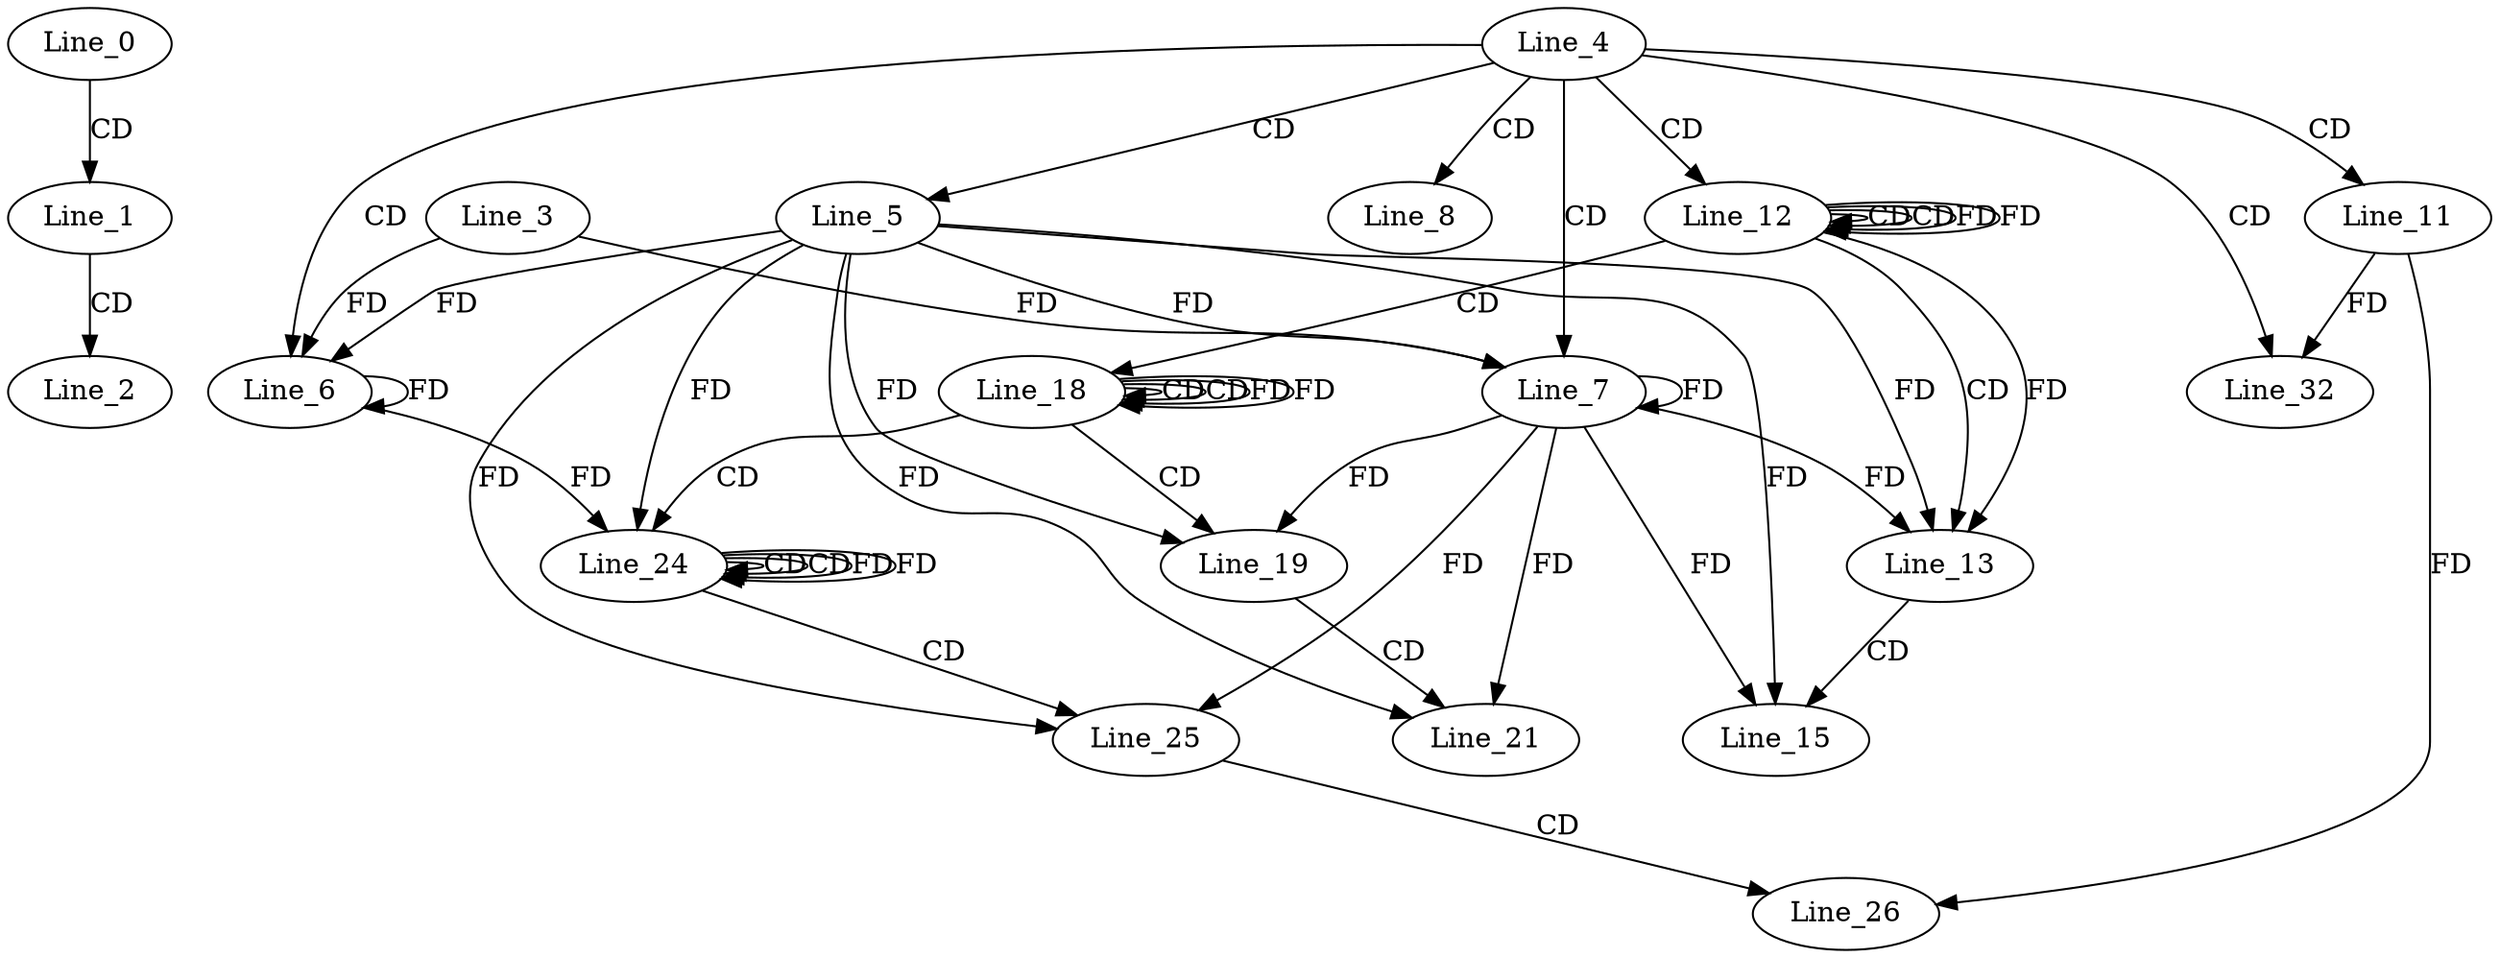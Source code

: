 digraph G {
  Line_0;
  Line_1;
  Line_2;
  Line_4;
  Line_5;
  Line_6;
  Line_6;
  Line_3;
  Line_7;
  Line_7;
  Line_8;
  Line_11;
  Line_12;
  Line_12;
  Line_12;
  Line_13;
  Line_15;
  Line_18;
  Line_18;
  Line_18;
  Line_19;
  Line_21;
  Line_24;
  Line_24;
  Line_24;
  Line_25;
  Line_26;
  Line_32;
  Line_0 -> Line_1 [ label="CD" ];
  Line_1 -> Line_2 [ label="CD" ];
  Line_4 -> Line_5 [ label="CD" ];
  Line_4 -> Line_6 [ label="CD" ];
  Line_5 -> Line_6 [ label="FD" ];
  Line_6 -> Line_6 [ label="FD" ];
  Line_3 -> Line_6 [ label="FD" ];
  Line_4 -> Line_7 [ label="CD" ];
  Line_5 -> Line_7 [ label="FD" ];
  Line_7 -> Line_7 [ label="FD" ];
  Line_3 -> Line_7 [ label="FD" ];
  Line_4 -> Line_8 [ label="CD" ];
  Line_4 -> Line_11 [ label="CD" ];
  Line_4 -> Line_12 [ label="CD" ];
  Line_12 -> Line_12 [ label="CD" ];
  Line_12 -> Line_12 [ label="CD" ];
  Line_12 -> Line_12 [ label="FD" ];
  Line_12 -> Line_13 [ label="CD" ];
  Line_12 -> Line_13 [ label="FD" ];
  Line_5 -> Line_13 [ label="FD" ];
  Line_7 -> Line_13 [ label="FD" ];
  Line_13 -> Line_15 [ label="CD" ];
  Line_5 -> Line_15 [ label="FD" ];
  Line_7 -> Line_15 [ label="FD" ];
  Line_12 -> Line_18 [ label="CD" ];
  Line_18 -> Line_18 [ label="CD" ];
  Line_18 -> Line_18 [ label="CD" ];
  Line_18 -> Line_18 [ label="FD" ];
  Line_18 -> Line_19 [ label="CD" ];
  Line_5 -> Line_19 [ label="FD" ];
  Line_7 -> Line_19 [ label="FD" ];
  Line_19 -> Line_21 [ label="CD" ];
  Line_5 -> Line_21 [ label="FD" ];
  Line_7 -> Line_21 [ label="FD" ];
  Line_18 -> Line_24 [ label="CD" ];
  Line_24 -> Line_24 [ label="CD" ];
  Line_5 -> Line_24 [ label="FD" ];
  Line_6 -> Line_24 [ label="FD" ];
  Line_24 -> Line_24 [ label="CD" ];
  Line_24 -> Line_24 [ label="FD" ];
  Line_24 -> Line_25 [ label="CD" ];
  Line_5 -> Line_25 [ label="FD" ];
  Line_7 -> Line_25 [ label="FD" ];
  Line_25 -> Line_26 [ label="CD" ];
  Line_11 -> Line_26 [ label="FD" ];
  Line_4 -> Line_32 [ label="CD" ];
  Line_11 -> Line_32 [ label="FD" ];
  Line_12 -> Line_12 [ label="FD" ];
  Line_18 -> Line_18 [ label="FD" ];
  Line_24 -> Line_24 [ label="FD" ];
}

